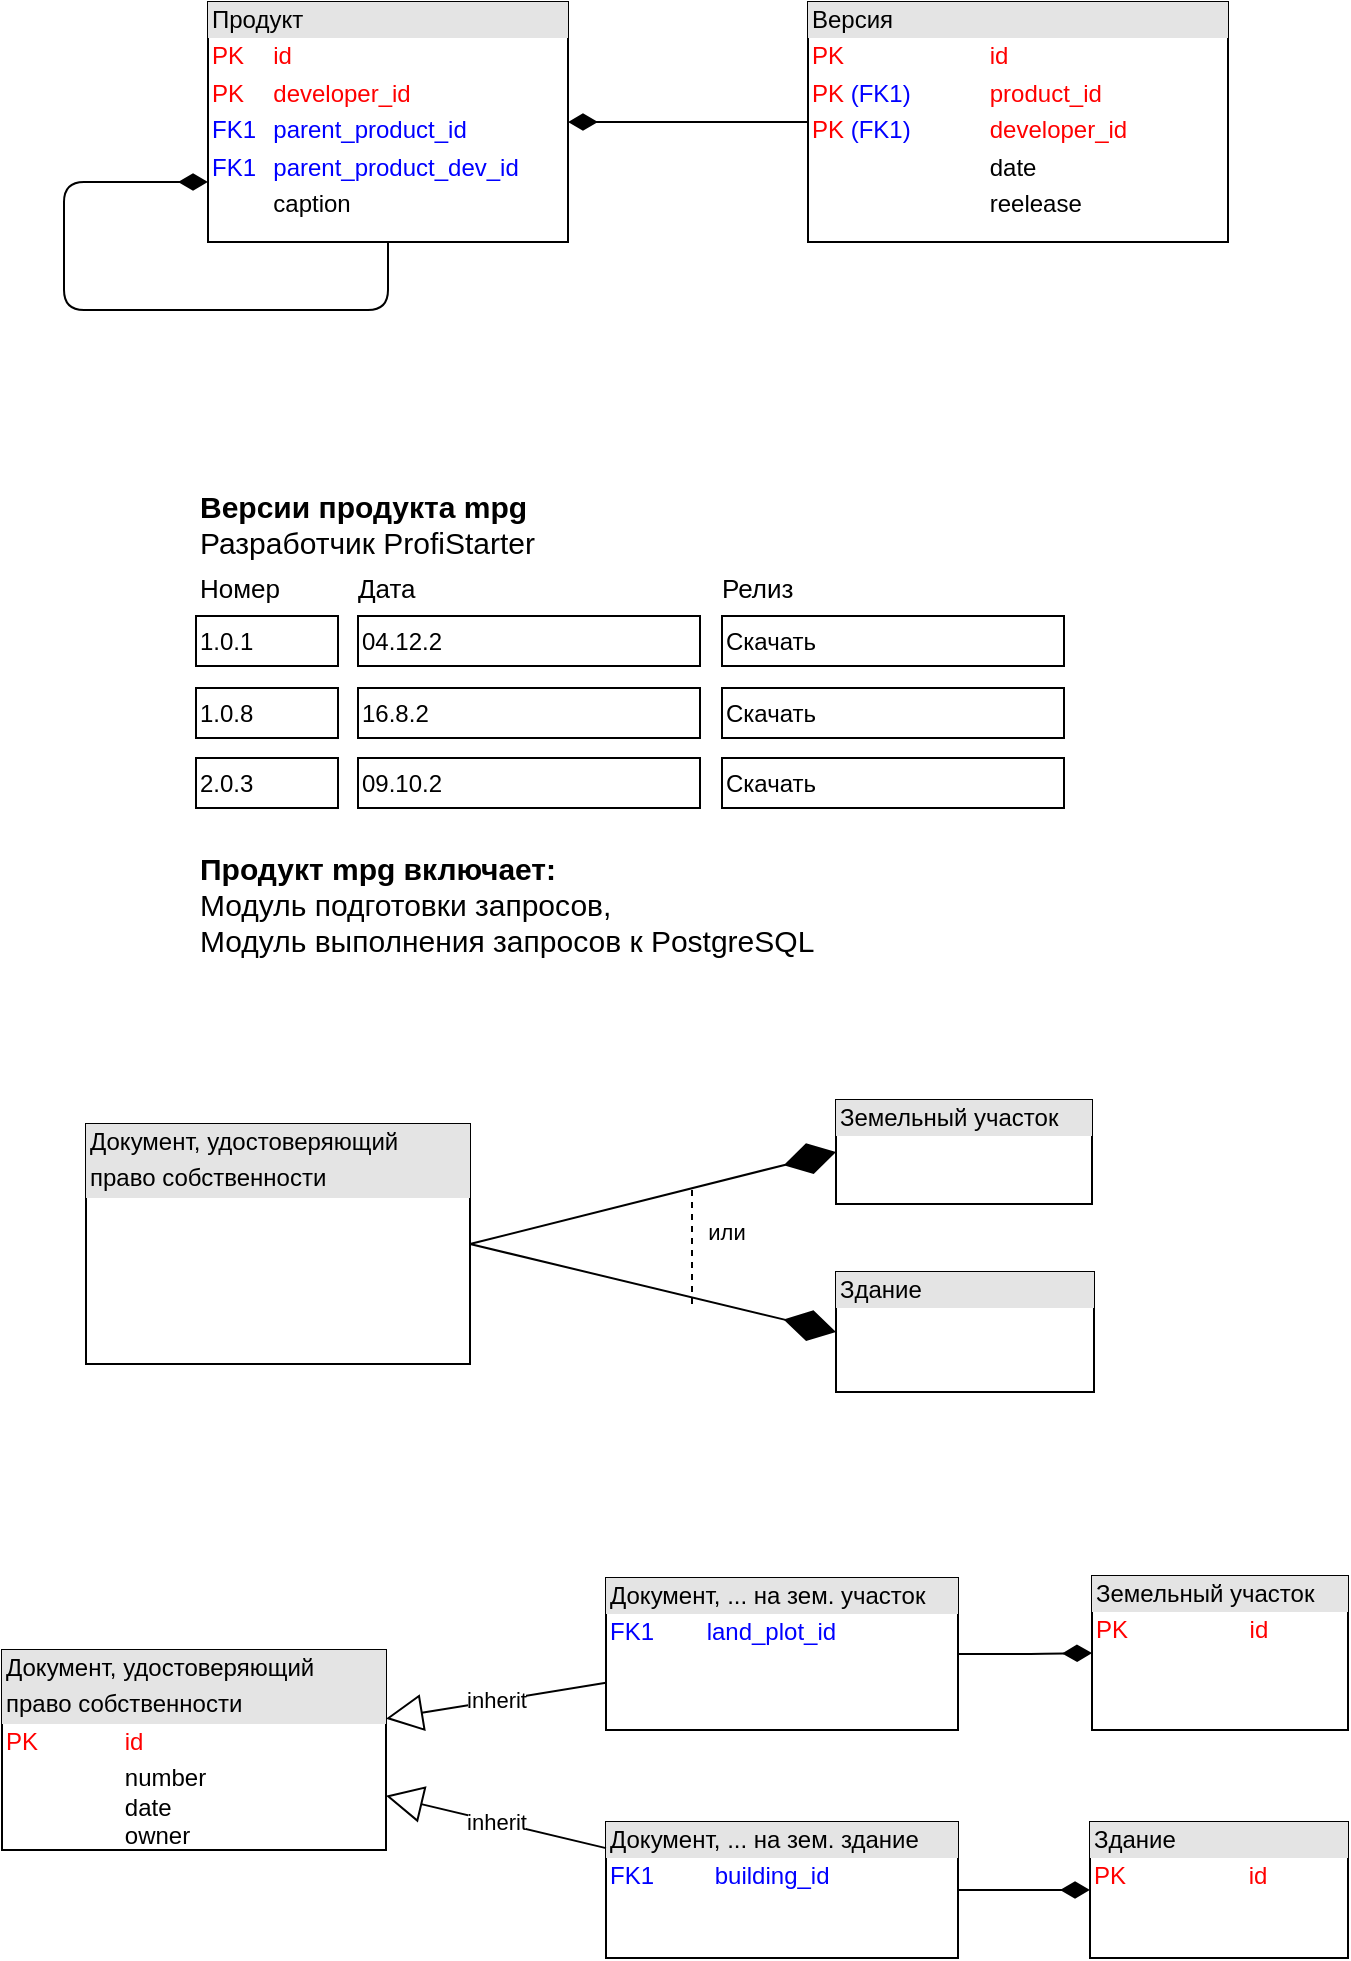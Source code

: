 <mxfile version="12.9.13" type="device"><diagram id="M7IqTb9WhSjkFi-h2-IO" name="Page-1"><mxGraphModel dx="1086" dy="626" grid="0" gridSize="10" guides="1" tooltips="1" connect="1" arrows="1" fold="1" page="1" pageScale="1" pageWidth="827" pageHeight="1169" math="0" shadow="0"><root><mxCell id="0"/><mxCell id="1" parent="0"/><mxCell id="i3viODj0wYXbN1Q5Wgli-1" value="&lt;div style=&quot;box-sizing: border-box ; width: 100% ; background: #e4e4e4 ; padding: 2px&quot;&gt;Продукт&lt;/div&gt;&lt;table style=&quot;width: 100% ; font-size: 1em&quot; cellpadding=&quot;2&quot; cellspacing=&quot;0&quot;&gt;&lt;tbody&gt;&lt;tr&gt;&lt;td&gt;&lt;font color=&quot;#ff0000&quot;&gt;PK&lt;/font&gt;&lt;/td&gt;&lt;td&gt;&lt;font color=&quot;#ff0000&quot;&gt;id&lt;/font&gt;&lt;/td&gt;&lt;/tr&gt;&lt;tr&gt;&lt;td&gt;&lt;font color=&quot;#ff0000&quot;&gt;PK&lt;/font&gt;&lt;/td&gt;&lt;td&gt;&lt;font color=&quot;#ff0000&quot;&gt;developer_id&lt;/font&gt;&lt;/td&gt;&lt;/tr&gt;&lt;tr&gt;&lt;td&gt;&lt;font color=&quot;#0000ff&quot;&gt;FK1&lt;/font&gt;&lt;/td&gt;&lt;td&gt;&lt;font color=&quot;#0000ff&quot;&gt;parent_product_id&lt;/font&gt;&lt;/td&gt;&lt;/tr&gt;&lt;tr&gt;&lt;td&gt;&lt;font color=&quot;#0000ff&quot;&gt;FK1&lt;/font&gt;&lt;/td&gt;&lt;td&gt;&lt;font color=&quot;#0000ff&quot;&gt;parent_product_dev_id&lt;/font&gt;&lt;/td&gt;&lt;/tr&gt;&lt;tr&gt;&lt;td&gt;&lt;br&gt;&lt;/td&gt;&lt;td&gt;caption&lt;br&gt;&lt;/td&gt;&lt;/tr&gt;&lt;/tbody&gt;&lt;/table&gt;" style="verticalAlign=top;align=left;overflow=fill;html=1;" vertex="1" parent="1"><mxGeometry x="180" y="60" width="180" height="120" as="geometry"/></mxCell><mxCell id="i3viODj0wYXbN1Q5Wgli-2" value="&lt;div style=&quot;box-sizing: border-box ; width: 100% ; background: #e4e4e4 ; padding: 2px&quot;&gt;Версия&lt;/div&gt;&lt;table style=&quot;width: 100% ; font-size: 1em&quot; cellpadding=&quot;2&quot; cellspacing=&quot;0&quot;&gt;&lt;tbody&gt;&lt;tr&gt;&lt;td&gt;&lt;font color=&quot;#ff0000&quot;&gt;PK&lt;/font&gt;&lt;/td&gt;&lt;td&gt;&lt;font color=&quot;#ff0000&quot;&gt;id&lt;/font&gt;&lt;/td&gt;&lt;/tr&gt;&lt;tr&gt;&lt;td&gt;&lt;font color=&quot;#ff0000&quot;&gt;PK &lt;/font&gt;&lt;font color=&quot;#0000ff&quot;&gt;(FK1)&lt;/font&gt;&lt;/td&gt;&lt;td&gt;&lt;font color=&quot;#ff0000&quot;&gt;product_id&lt;/font&gt;&lt;/td&gt;&lt;/tr&gt;&lt;tr&gt;&lt;td&gt;&lt;font color=&quot;#ff0000&quot;&gt;PK&lt;/font&gt;&lt;font color=&quot;#0000ff&quot;&gt; (FK1)&lt;/font&gt;&lt;br&gt;&lt;/td&gt;&lt;td&gt;&lt;font color=&quot;#ff0000&quot;&gt;developer_id&lt;/font&gt;&lt;br&gt;&lt;/td&gt;&lt;/tr&gt;&lt;tr&gt;&lt;td&gt;&lt;br&gt;&lt;/td&gt;&lt;td&gt;date&lt;br&gt;&lt;/td&gt;&lt;/tr&gt;&lt;tr&gt;&lt;td&gt;&lt;br&gt;&lt;/td&gt;&lt;td&gt;reelease&lt;/td&gt;&lt;/tr&gt;&lt;/tbody&gt;&lt;/table&gt;" style="verticalAlign=top;align=left;overflow=fill;html=1;" vertex="1" parent="1"><mxGeometry x="480" y="60" width="210" height="120" as="geometry"/></mxCell><mxCell id="i3viODj0wYXbN1Q5Wgli-3" value="" style="endArrow=diamondThin;endFill=1;html=1;edgeStyle=orthogonalEdgeStyle;align=left;verticalAlign=top;endSize=12;" edge="1" parent="1" source="i3viODj0wYXbN1Q5Wgli-2" target="i3viODj0wYXbN1Q5Wgli-1"><mxGeometry x="-0.167" y="-25" relative="1" as="geometry"><mxPoint x="280" y="160" as="sourcePoint"/><mxPoint x="280" y="250" as="targetPoint"/><mxPoint as="offset"/></mxGeometry></mxCell><mxCell id="i3viODj0wYXbN1Q5Wgli-4" value="" style="resizable=0;html=1;align=left;verticalAlign=bottom;labelBackgroundColor=#ffffff;fontSize=10;" connectable="0" vertex="1" parent="i3viODj0wYXbN1Q5Wgli-3"><mxGeometry x="-1" relative="1" as="geometry"/></mxCell><mxCell id="i3viODj0wYXbN1Q5Wgli-5" value="Версии продукта mpg&lt;br&gt;&lt;span style=&quot;font-weight: normal&quot;&gt;Разработчик ProfiStarter&lt;/span&gt;" style="text;html=1;strokeColor=none;fillColor=none;align=left;verticalAlign=middle;whiteSpace=wrap;rounded=0;fontSize=15;fontStyle=1" vertex="1" parent="1"><mxGeometry x="174" y="302" width="243" height="37" as="geometry"/></mxCell><mxCell id="i3viODj0wYXbN1Q5Wgli-6" value="1.0.1" style="rounded=0;whiteSpace=wrap;html=1;align=left;" vertex="1" parent="1"><mxGeometry x="174" y="367" width="71" height="25" as="geometry"/></mxCell><mxCell id="i3viODj0wYXbN1Q5Wgli-9" value="Номер" style="text;html=1;strokeColor=none;fillColor=none;align=left;verticalAlign=middle;whiteSpace=wrap;rounded=0;fontSize=13;fontStyle=0" vertex="1" parent="1"><mxGeometry x="174" y="343" width="75" height="20" as="geometry"/></mxCell><mxCell id="i3viODj0wYXbN1Q5Wgli-10" value="04.12.2" style="rounded=0;whiteSpace=wrap;html=1;align=left;" vertex="1" parent="1"><mxGeometry x="255" y="367" width="171" height="25" as="geometry"/></mxCell><mxCell id="i3viODj0wYXbN1Q5Wgli-11" value="Дата" style="text;html=1;strokeColor=none;fillColor=none;align=left;verticalAlign=middle;whiteSpace=wrap;rounded=0;fontSize=13;fontStyle=0" vertex="1" parent="1"><mxGeometry x="253" y="343" width="75" height="20" as="geometry"/></mxCell><mxCell id="i3viODj0wYXbN1Q5Wgli-14" value="Релиз" style="text;html=1;strokeColor=none;fillColor=none;align=left;verticalAlign=middle;whiteSpace=wrap;rounded=0;fontSize=13;fontStyle=0" vertex="1" parent="1"><mxGeometry x="435" y="343" width="75" height="20" as="geometry"/></mxCell><mxCell id="i3viODj0wYXbN1Q5Wgli-15" value="Скачать" style="rounded=0;whiteSpace=wrap;html=1;align=left;" vertex="1" parent="1"><mxGeometry x="437" y="367" width="171" height="25" as="geometry"/></mxCell><mxCell id="i3viODj0wYXbN1Q5Wgli-16" value="1.0.8" style="rounded=0;whiteSpace=wrap;html=1;align=left;" vertex="1" parent="1"><mxGeometry x="174" y="403" width="71" height="25" as="geometry"/></mxCell><mxCell id="i3viODj0wYXbN1Q5Wgli-17" value="16.8.2" style="rounded=0;whiteSpace=wrap;html=1;align=left;" vertex="1" parent="1"><mxGeometry x="255" y="403" width="171" height="25" as="geometry"/></mxCell><mxCell id="i3viODj0wYXbN1Q5Wgli-18" value="Скачать" style="rounded=0;whiteSpace=wrap;html=1;align=left;" vertex="1" parent="1"><mxGeometry x="437" y="403" width="171" height="25" as="geometry"/></mxCell><mxCell id="i3viODj0wYXbN1Q5Wgli-19" value="2.0.3" style="rounded=0;whiteSpace=wrap;html=1;align=left;" vertex="1" parent="1"><mxGeometry x="174" y="438" width="71" height="25" as="geometry"/></mxCell><mxCell id="i3viODj0wYXbN1Q5Wgli-20" value="09.10.2" style="rounded=0;whiteSpace=wrap;html=1;align=left;" vertex="1" parent="1"><mxGeometry x="255" y="438" width="171" height="25" as="geometry"/></mxCell><mxCell id="i3viODj0wYXbN1Q5Wgli-21" value="Скачать" style="rounded=0;whiteSpace=wrap;html=1;align=left;" vertex="1" parent="1"><mxGeometry x="437" y="438" width="171" height="25" as="geometry"/></mxCell><mxCell id="i3viODj0wYXbN1Q5Wgli-22" value="" style="endArrow=diamondThin;endFill=1;html=1;edgeStyle=orthogonalEdgeStyle;align=left;verticalAlign=top;endSize=12;exitX=0.5;exitY=1;exitDx=0;exitDy=0;entryX=0;entryY=0.75;entryDx=0;entryDy=0;" edge="1" parent="1" source="i3viODj0wYXbN1Q5Wgli-1" target="i3viODj0wYXbN1Q5Wgli-1"><mxGeometry x="-0.167" y="-25" relative="1" as="geometry"><mxPoint x="490" y="130" as="sourcePoint"/><mxPoint x="108" y="149" as="targetPoint"/><mxPoint as="offset"/><Array as="points"><mxPoint x="270" y="214"/><mxPoint x="108" y="214"/><mxPoint x="108" y="150"/></Array></mxGeometry></mxCell><mxCell id="i3viODj0wYXbN1Q5Wgli-23" value="" style="resizable=0;html=1;align=left;verticalAlign=bottom;labelBackgroundColor=#ffffff;fontSize=10;" connectable="0" vertex="1" parent="i3viODj0wYXbN1Q5Wgli-22"><mxGeometry x="-1" relative="1" as="geometry"/></mxCell><mxCell id="i3viODj0wYXbN1Q5Wgli-26" value="Продукт mpg включает:&lt;br&gt;&lt;span style=&quot;font-weight: normal&quot;&gt;Модуль подготовки запросов,&lt;br&gt;Модуль выполнения запросов к PostgreSQL&lt;br&gt;&lt;/span&gt;" style="text;html=1;strokeColor=none;fillColor=none;align=left;verticalAlign=middle;whiteSpace=wrap;rounded=0;fontSize=15;fontStyle=1" vertex="1" parent="1"><mxGeometry x="174" y="480" width="426" height="62" as="geometry"/></mxCell><mxCell id="i3viODj0wYXbN1Q5Wgli-27" value="&lt;div style=&quot;box-sizing: border-box ; width: 100% ; background: #e4e4e4 ; padding: 2px&quot;&gt;Земельный участок&lt;/div&gt;&lt;table style=&quot;width: 100% ; font-size: 1em&quot; cellpadding=&quot;2&quot; cellspacing=&quot;0&quot;&gt;&lt;tbody&gt;&lt;tr&gt;&lt;td&gt;&lt;font color=&quot;#ff0000&quot;&gt;PK&lt;/font&gt;&lt;/td&gt;&lt;td&gt;&lt;font color=&quot;#ff0000&quot;&gt;id&lt;/font&gt;&lt;/td&gt;&lt;/tr&gt;&lt;/tbody&gt;&lt;/table&gt;" style="verticalAlign=top;align=left;overflow=fill;html=1;" vertex="1" parent="1"><mxGeometry x="622" y="847" width="128" height="77" as="geometry"/></mxCell><mxCell id="i3viODj0wYXbN1Q5Wgli-28" value="&lt;div style=&quot;box-sizing: border-box ; width: 100% ; background: #e4e4e4 ; padding: 2px&quot;&gt;Документ, ... на зем. участок&lt;/div&gt;&lt;table style=&quot;width: 100% ; font-size: 1em&quot; cellpadding=&quot;2&quot; cellspacing=&quot;0&quot;&gt;&lt;tbody&gt;&lt;tr&gt;&lt;td&gt;&lt;font color=&quot;#0000ff&quot;&gt;FK1&lt;/font&gt;&lt;/td&gt;&lt;td&gt;&lt;font color=&quot;#0000ff&quot;&gt;land_plot_id&lt;/font&gt;&lt;/td&gt;&lt;/tr&gt;&lt;/tbody&gt;&lt;/table&gt;" style="verticalAlign=top;align=left;overflow=fill;html=1;" vertex="1" parent="1"><mxGeometry x="379" y="848" width="176" height="76" as="geometry"/></mxCell><mxCell id="i3viODj0wYXbN1Q5Wgli-29" value="" style="endArrow=diamondThin;endFill=1;html=1;edgeStyle=orthogonalEdgeStyle;align=left;verticalAlign=top;endSize=12;" edge="1" parent="1" source="i3viODj0wYXbN1Q5Wgli-28" target="i3viODj0wYXbN1Q5Wgli-27"><mxGeometry x="-0.167" y="-25" relative="1" as="geometry"><mxPoint x="299" y="900" as="sourcePoint"/><mxPoint x="299" y="990" as="targetPoint"/><mxPoint as="offset"/></mxGeometry></mxCell><mxCell id="i3viODj0wYXbN1Q5Wgli-30" value="" style="resizable=0;html=1;align=left;verticalAlign=bottom;labelBackgroundColor=#ffffff;fontSize=10;" connectable="0" vertex="1" parent="i3viODj0wYXbN1Q5Wgli-29"><mxGeometry x="-1" relative="1" as="geometry"/></mxCell><mxCell id="i3viODj0wYXbN1Q5Wgli-31" value="&lt;div style=&quot;box-sizing: border-box ; width: 100% ; background: #e4e4e4 ; padding: 2px&quot;&gt;Здание&lt;/div&gt;&lt;table style=&quot;width: 100% ; font-size: 1em&quot; cellpadding=&quot;2&quot; cellspacing=&quot;0&quot;&gt;&lt;tbody&gt;&lt;tr&gt;&lt;td&gt;&lt;font color=&quot;#ff0000&quot;&gt;PK&lt;/font&gt;&lt;/td&gt;&lt;td&gt;&lt;font color=&quot;#ff0000&quot;&gt;id&lt;/font&gt;&lt;/td&gt;&lt;/tr&gt;&lt;/tbody&gt;&lt;/table&gt;" style="verticalAlign=top;align=left;overflow=fill;html=1;" vertex="1" parent="1"><mxGeometry x="621" y="970" width="129" height="68" as="geometry"/></mxCell><mxCell id="i3viODj0wYXbN1Q5Wgli-32" value="&lt;div style=&quot;box-sizing: border-box ; width: 100% ; background: #e4e4e4 ; padding: 2px&quot;&gt;Документ, удостоверяющий&amp;nbsp;&lt;/div&gt;&lt;div style=&quot;box-sizing: border-box ; width: 100% ; background: #e4e4e4 ; padding: 2px&quot;&gt;право собственности&lt;/div&gt;&lt;table style=&quot;width: 100% ; font-size: 1em&quot; cellpadding=&quot;2&quot; cellspacing=&quot;0&quot;&gt;&lt;tbody&gt;&lt;tr&gt;&lt;td&gt;&lt;font color=&quot;#ff0000&quot;&gt;PK&lt;/font&gt;&lt;/td&gt;&lt;td&gt;&lt;font color=&quot;#ff0000&quot;&gt;id&lt;/font&gt;&lt;/td&gt;&lt;/tr&gt;&lt;tr&gt;&lt;td&gt;&lt;br&gt;&lt;/td&gt;&lt;td&gt;number&lt;br&gt;date&lt;br&gt;owner&lt;/td&gt;&lt;/tr&gt;&lt;/tbody&gt;&lt;/table&gt;" style="verticalAlign=top;align=left;overflow=fill;html=1;" vertex="1" parent="1"><mxGeometry x="77" y="884" width="192" height="100" as="geometry"/></mxCell><mxCell id="i3viODj0wYXbN1Q5Wgli-33" value="&lt;div style=&quot;box-sizing: border-box ; width: 100% ; background: #e4e4e4 ; padding: 2px&quot;&gt;Документ, ... на зем. здание&lt;/div&gt;&lt;table style=&quot;width: 100% ; font-size: 1em&quot; cellpadding=&quot;2&quot; cellspacing=&quot;0&quot;&gt;&lt;tbody&gt;&lt;tr&gt;&lt;td&gt;&lt;font color=&quot;#0000ff&quot;&gt;FK1&lt;/font&gt;&lt;/td&gt;&lt;td&gt;&lt;font color=&quot;#0000ff&quot;&gt;building_id&lt;/font&gt;&lt;/td&gt;&lt;/tr&gt;&lt;/tbody&gt;&lt;/table&gt;" style="verticalAlign=top;align=left;overflow=fill;html=1;" vertex="1" parent="1"><mxGeometry x="379" y="970" width="176" height="68" as="geometry"/></mxCell><mxCell id="i3viODj0wYXbN1Q5Wgli-34" value="" style="endArrow=diamondThin;endFill=1;html=1;edgeStyle=orthogonalEdgeStyle;align=left;verticalAlign=top;endSize=12;" edge="1" parent="1" source="i3viODj0wYXbN1Q5Wgli-33" target="i3viODj0wYXbN1Q5Wgli-31"><mxGeometry x="-0.167" y="-25" relative="1" as="geometry"><mxPoint x="565" y="874" as="sourcePoint"/><mxPoint x="632" y="874" as="targetPoint"/><mxPoint as="offset"/></mxGeometry></mxCell><mxCell id="i3viODj0wYXbN1Q5Wgli-35" value="" style="resizable=0;html=1;align=left;verticalAlign=bottom;labelBackgroundColor=#ffffff;fontSize=10;" connectable="0" vertex="1" parent="i3viODj0wYXbN1Q5Wgli-34"><mxGeometry x="-1" relative="1" as="geometry"/></mxCell><mxCell id="i3viODj0wYXbN1Q5Wgli-36" value="inherit" style="endArrow=block;endSize=16;endFill=0;html=1;" edge="1" parent="1" source="i3viODj0wYXbN1Q5Wgli-28" target="i3viODj0wYXbN1Q5Wgli-32"><mxGeometry width="160" relative="1" as="geometry"><mxPoint x="302" y="911" as="sourcePoint"/><mxPoint x="462" y="911" as="targetPoint"/></mxGeometry></mxCell><mxCell id="i3viODj0wYXbN1Q5Wgli-37" value="inherit" style="endArrow=block;endSize=16;endFill=0;html=1;" edge="1" parent="1" source="i3viODj0wYXbN1Q5Wgli-33" target="i3viODj0wYXbN1Q5Wgli-32"><mxGeometry width="160" relative="1" as="geometry"><mxPoint x="389" y="897.946" as="sourcePoint"/><mxPoint x="279" y="927.878" as="targetPoint"/></mxGeometry></mxCell><mxCell id="i3viODj0wYXbN1Q5Wgli-38" value="&lt;div style=&quot;box-sizing: border-box ; width: 100% ; background: #e4e4e4 ; padding: 2px&quot;&gt;Документ, удостоверяющий&amp;nbsp;&lt;/div&gt;&lt;div style=&quot;box-sizing: border-box ; width: 100% ; background: #e4e4e4 ; padding: 2px&quot;&gt;право собственности&lt;/div&gt;&lt;table style=&quot;width: 100% ; font-size: 1em&quot; cellpadding=&quot;2&quot; cellspacing=&quot;0&quot;&gt;&lt;tbody&gt;&lt;/tbody&gt;&lt;/table&gt;" style="verticalAlign=top;align=left;overflow=fill;html=1;" vertex="1" parent="1"><mxGeometry x="119" y="621" width="192" height="120" as="geometry"/></mxCell><mxCell id="i3viODj0wYXbN1Q5Wgli-39" value="&lt;div style=&quot;box-sizing: border-box ; width: 100% ; background: #e4e4e4 ; padding: 2px&quot;&gt;Земельный участок&lt;/div&gt;&lt;table style=&quot;width: 100% ; font-size: 1em&quot; cellpadding=&quot;2&quot; cellspacing=&quot;0&quot;&gt;&lt;tbody&gt;&lt;/tbody&gt;&lt;/table&gt;" style="verticalAlign=top;align=left;overflow=fill;html=1;" vertex="1" parent="1"><mxGeometry x="494" y="609" width="128" height="52" as="geometry"/></mxCell><mxCell id="i3viODj0wYXbN1Q5Wgli-40" value="&lt;div style=&quot;box-sizing: border-box ; width: 100% ; background: #e4e4e4 ; padding: 2px&quot;&gt;Здание&lt;/div&gt;&lt;table style=&quot;width: 100% ; font-size: 1em&quot; cellpadding=&quot;2&quot; cellspacing=&quot;0&quot;&gt;&lt;tbody&gt;&lt;/tbody&gt;&lt;/table&gt;" style="verticalAlign=top;align=left;overflow=fill;html=1;" vertex="1" parent="1"><mxGeometry x="494" y="695" width="129" height="60" as="geometry"/></mxCell><mxCell id="i3viODj0wYXbN1Q5Wgli-43" value="" style="endArrow=diamondThin;endFill=1;endSize=24;html=1;exitX=1;exitY=0.5;exitDx=0;exitDy=0;entryX=0;entryY=0.5;entryDx=0;entryDy=0;" edge="1" parent="1" source="i3viODj0wYXbN1Q5Wgli-38" target="i3viODj0wYXbN1Q5Wgli-39"><mxGeometry width="160" relative="1" as="geometry"><mxPoint x="234" y="804" as="sourcePoint"/><mxPoint x="394" y="804" as="targetPoint"/></mxGeometry></mxCell><mxCell id="i3viODj0wYXbN1Q5Wgli-44" value="" style="endArrow=diamondThin;endFill=1;endSize=24;html=1;exitX=1;exitY=0.5;exitDx=0;exitDy=0;entryX=0;entryY=0.5;entryDx=0;entryDy=0;" edge="1" parent="1" source="i3viODj0wYXbN1Q5Wgli-38" target="i3viODj0wYXbN1Q5Wgli-40"><mxGeometry width="160" relative="1" as="geometry"><mxPoint x="321" y="691" as="sourcePoint"/><mxPoint x="504" y="656.919" as="targetPoint"/></mxGeometry></mxCell><mxCell id="i3viODj0wYXbN1Q5Wgli-46" value="или" style="endArrow=none;endSize=12;dashed=1;html=1;endFill=0;" edge="1" parent="1"><mxGeometry x="0.2" y="-17" width="160" relative="1" as="geometry"><mxPoint x="422" y="711" as="sourcePoint"/><mxPoint x="422" y="651" as="targetPoint"/><mxPoint as="offset"/></mxGeometry></mxCell></root></mxGraphModel></diagram></mxfile>